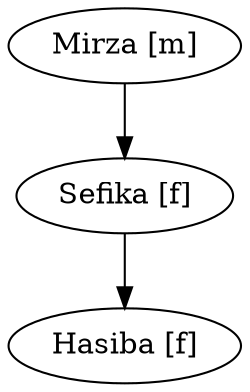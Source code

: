 digraph FamilyTree
{
  "Mirza [m]" -> "Sefika [f]";
  "Sefika [f]" -> "Hasiba [f]";
  "Hasiba [f]";
}